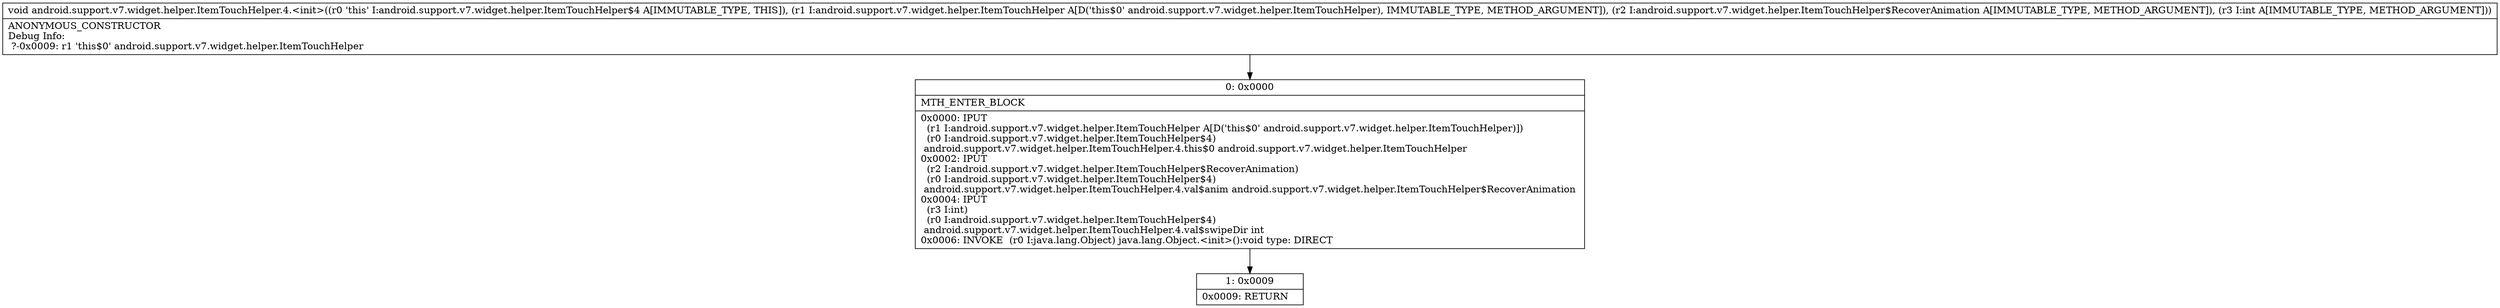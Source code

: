 digraph "CFG forandroid.support.v7.widget.helper.ItemTouchHelper.4.\<init\>(Landroid\/support\/v7\/widget\/helper\/ItemTouchHelper;Landroid\/support\/v7\/widget\/helper\/ItemTouchHelper$RecoverAnimation;I)V" {
Node_0 [shape=record,label="{0\:\ 0x0000|MTH_ENTER_BLOCK\l|0x0000: IPUT  \l  (r1 I:android.support.v7.widget.helper.ItemTouchHelper A[D('this$0' android.support.v7.widget.helper.ItemTouchHelper)])\l  (r0 I:android.support.v7.widget.helper.ItemTouchHelper$4)\l android.support.v7.widget.helper.ItemTouchHelper.4.this$0 android.support.v7.widget.helper.ItemTouchHelper \l0x0002: IPUT  \l  (r2 I:android.support.v7.widget.helper.ItemTouchHelper$RecoverAnimation)\l  (r0 I:android.support.v7.widget.helper.ItemTouchHelper$4)\l android.support.v7.widget.helper.ItemTouchHelper.4.val$anim android.support.v7.widget.helper.ItemTouchHelper$RecoverAnimation \l0x0004: IPUT  \l  (r3 I:int)\l  (r0 I:android.support.v7.widget.helper.ItemTouchHelper$4)\l android.support.v7.widget.helper.ItemTouchHelper.4.val$swipeDir int \l0x0006: INVOKE  (r0 I:java.lang.Object) java.lang.Object.\<init\>():void type: DIRECT \l}"];
Node_1 [shape=record,label="{1\:\ 0x0009|0x0009: RETURN   \l}"];
MethodNode[shape=record,label="{void android.support.v7.widget.helper.ItemTouchHelper.4.\<init\>((r0 'this' I:android.support.v7.widget.helper.ItemTouchHelper$4 A[IMMUTABLE_TYPE, THIS]), (r1 I:android.support.v7.widget.helper.ItemTouchHelper A[D('this$0' android.support.v7.widget.helper.ItemTouchHelper), IMMUTABLE_TYPE, METHOD_ARGUMENT]), (r2 I:android.support.v7.widget.helper.ItemTouchHelper$RecoverAnimation A[IMMUTABLE_TYPE, METHOD_ARGUMENT]), (r3 I:int A[IMMUTABLE_TYPE, METHOD_ARGUMENT]))  | ANONYMOUS_CONSTRUCTOR\lDebug Info:\l  ?\-0x0009: r1 'this$0' android.support.v7.widget.helper.ItemTouchHelper\l}"];
MethodNode -> Node_0;
Node_0 -> Node_1;
}

